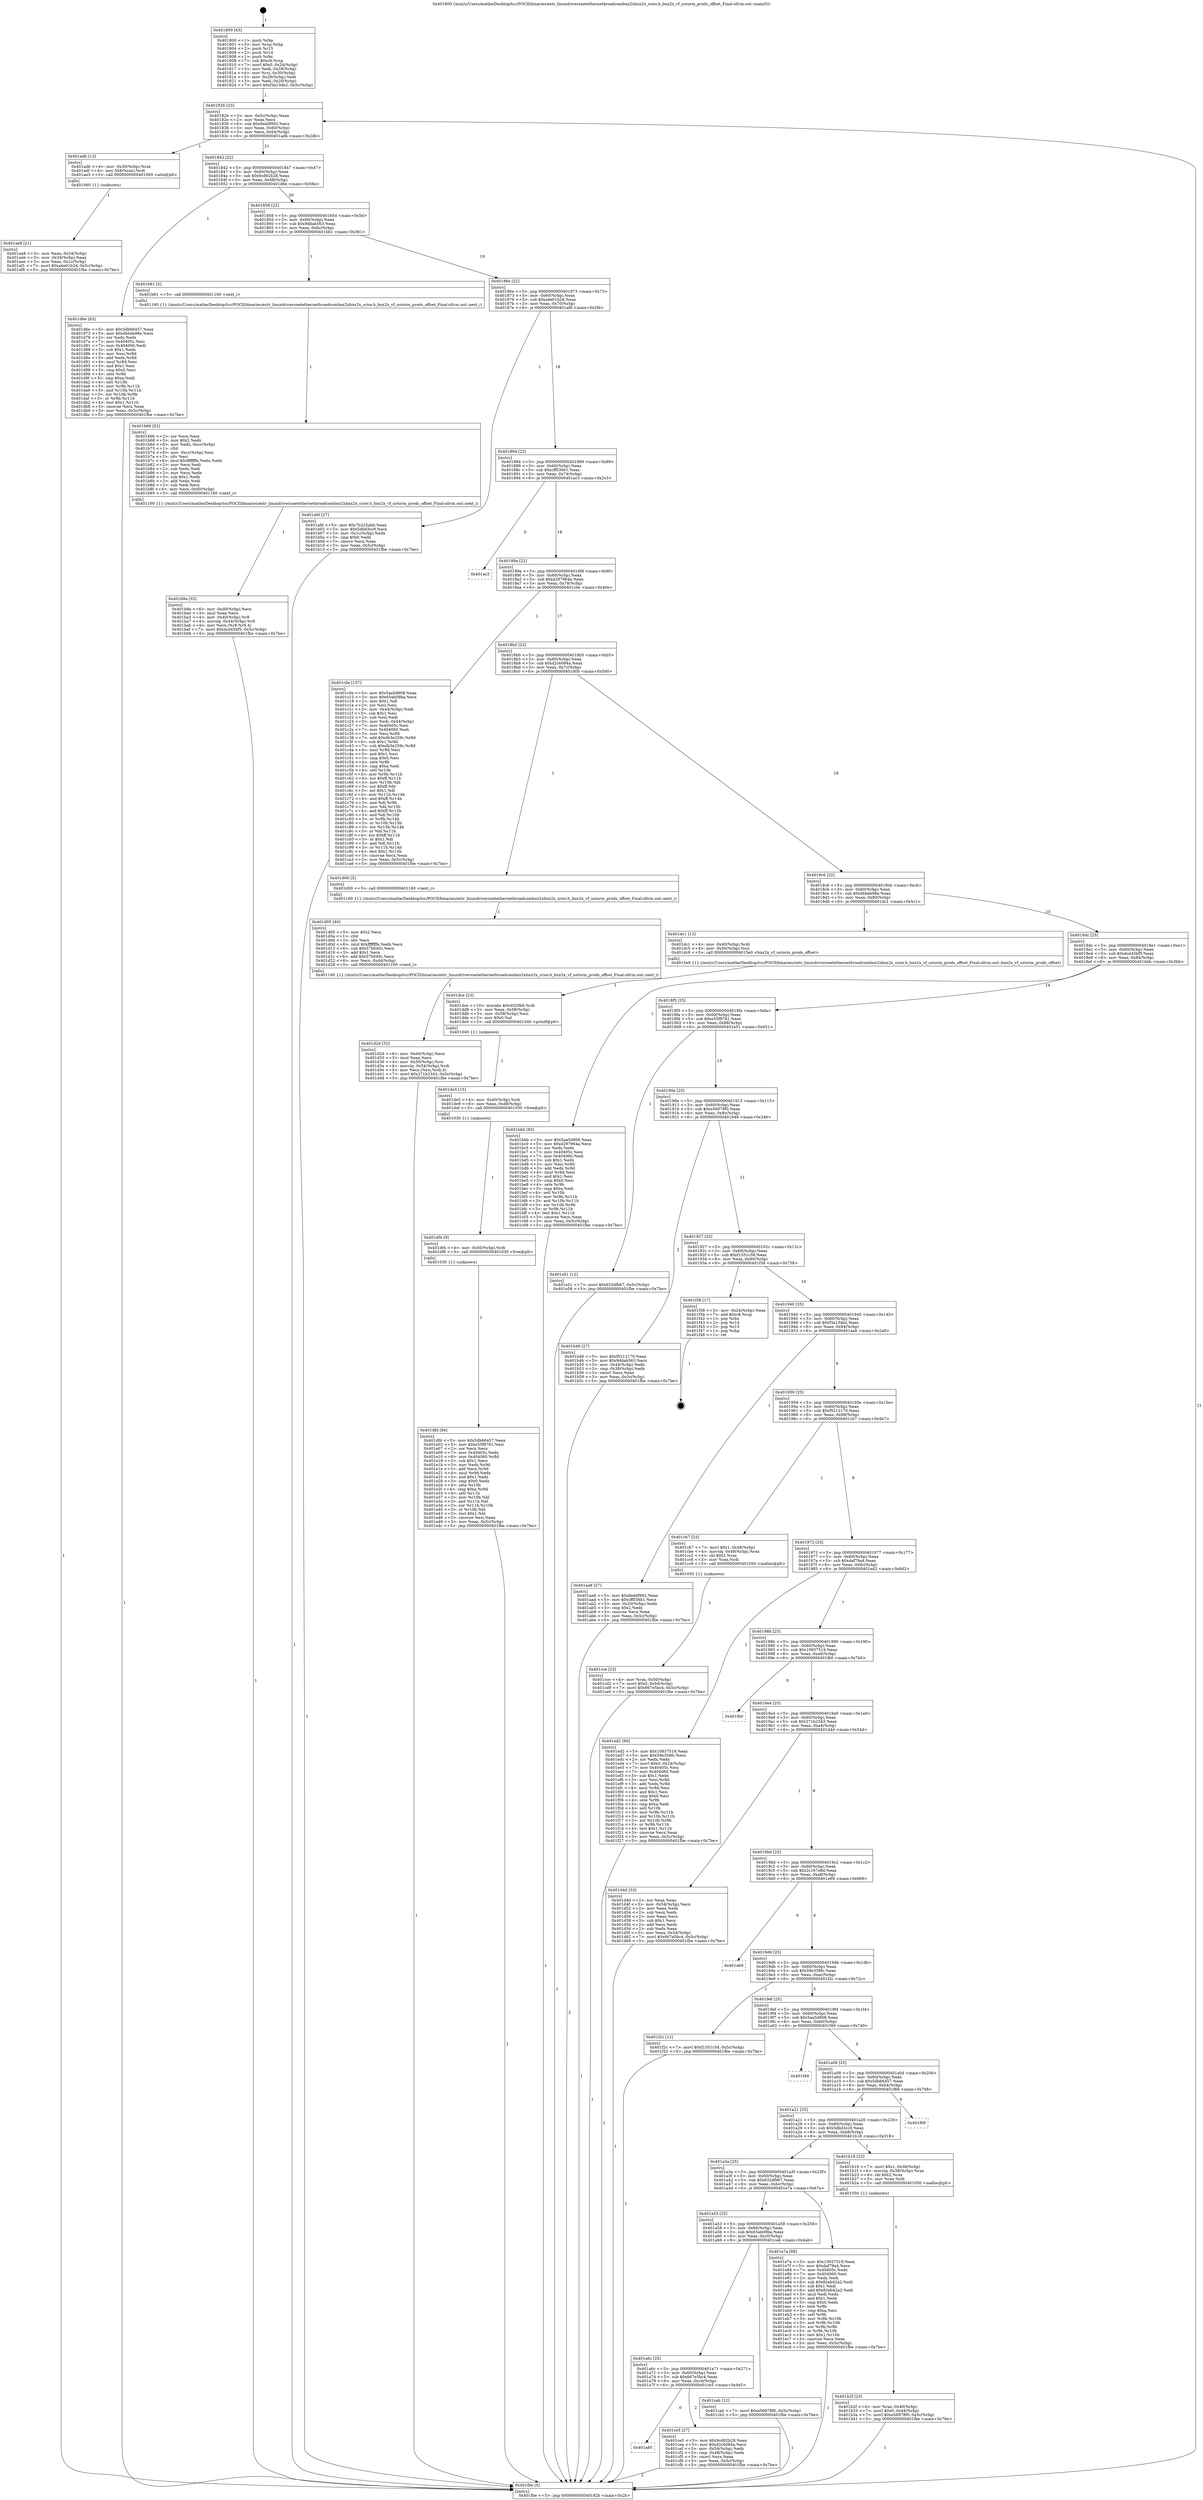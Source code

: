 digraph "0x401800" {
  label = "0x401800 (/mnt/c/Users/mathe/Desktop/tcc/POCII/binaries/extr_linuxdriversnetethernetbroadcombnx2xbnx2x_sriov.h_bnx2x_vf_ustorm_prods_offset_Final-ollvm.out::main(0))"
  labelloc = "t"
  node[shape=record]

  Entry [label="",width=0.3,height=0.3,shape=circle,fillcolor=black,style=filled]
  "0x40182b" [label="{
     0x40182b [23]\l
     | [instrs]\l
     &nbsp;&nbsp;0x40182b \<+3\>: mov -0x5c(%rbp),%eax\l
     &nbsp;&nbsp;0x40182e \<+2\>: mov %eax,%ecx\l
     &nbsp;&nbsp;0x401830 \<+6\>: sub $0x8eddf992,%ecx\l
     &nbsp;&nbsp;0x401836 \<+3\>: mov %eax,-0x60(%rbp)\l
     &nbsp;&nbsp;0x401839 \<+3\>: mov %ecx,-0x64(%rbp)\l
     &nbsp;&nbsp;0x40183c \<+6\>: je 0000000000401adb \<main+0x2db\>\l
  }"]
  "0x401adb" [label="{
     0x401adb [13]\l
     | [instrs]\l
     &nbsp;&nbsp;0x401adb \<+4\>: mov -0x30(%rbp),%rax\l
     &nbsp;&nbsp;0x401adf \<+4\>: mov 0x8(%rax),%rdi\l
     &nbsp;&nbsp;0x401ae3 \<+5\>: call 0000000000401060 \<atoi@plt\>\l
     | [calls]\l
     &nbsp;&nbsp;0x401060 \{1\} (unknown)\l
  }"]
  "0x401842" [label="{
     0x401842 [22]\l
     | [instrs]\l
     &nbsp;&nbsp;0x401842 \<+5\>: jmp 0000000000401847 \<main+0x47\>\l
     &nbsp;&nbsp;0x401847 \<+3\>: mov -0x60(%rbp),%eax\l
     &nbsp;&nbsp;0x40184a \<+5\>: sub $0x9cd92b28,%eax\l
     &nbsp;&nbsp;0x40184f \<+3\>: mov %eax,-0x68(%rbp)\l
     &nbsp;&nbsp;0x401852 \<+6\>: je 0000000000401d6e \<main+0x56e\>\l
  }"]
  Exit [label="",width=0.3,height=0.3,shape=circle,fillcolor=black,style=filled,peripheries=2]
  "0x401d6e" [label="{
     0x401d6e [83]\l
     | [instrs]\l
     &nbsp;&nbsp;0x401d6e \<+5\>: mov $0x5db66457,%eax\l
     &nbsp;&nbsp;0x401d73 \<+5\>: mov $0xdbbde98e,%ecx\l
     &nbsp;&nbsp;0x401d78 \<+2\>: xor %edx,%edx\l
     &nbsp;&nbsp;0x401d7a \<+7\>: mov 0x40405c,%esi\l
     &nbsp;&nbsp;0x401d81 \<+7\>: mov 0x404060,%edi\l
     &nbsp;&nbsp;0x401d88 \<+3\>: sub $0x1,%edx\l
     &nbsp;&nbsp;0x401d8b \<+3\>: mov %esi,%r8d\l
     &nbsp;&nbsp;0x401d8e \<+3\>: add %edx,%r8d\l
     &nbsp;&nbsp;0x401d91 \<+4\>: imul %r8d,%esi\l
     &nbsp;&nbsp;0x401d95 \<+3\>: and $0x1,%esi\l
     &nbsp;&nbsp;0x401d98 \<+3\>: cmp $0x0,%esi\l
     &nbsp;&nbsp;0x401d9b \<+4\>: sete %r9b\l
     &nbsp;&nbsp;0x401d9f \<+3\>: cmp $0xa,%edi\l
     &nbsp;&nbsp;0x401da2 \<+4\>: setl %r10b\l
     &nbsp;&nbsp;0x401da6 \<+3\>: mov %r9b,%r11b\l
     &nbsp;&nbsp;0x401da9 \<+3\>: and %r10b,%r11b\l
     &nbsp;&nbsp;0x401dac \<+3\>: xor %r10b,%r9b\l
     &nbsp;&nbsp;0x401daf \<+3\>: or %r9b,%r11b\l
     &nbsp;&nbsp;0x401db2 \<+4\>: test $0x1,%r11b\l
     &nbsp;&nbsp;0x401db6 \<+3\>: cmovne %ecx,%eax\l
     &nbsp;&nbsp;0x401db9 \<+3\>: mov %eax,-0x5c(%rbp)\l
     &nbsp;&nbsp;0x401dbc \<+5\>: jmp 0000000000401fbe \<main+0x7be\>\l
  }"]
  "0x401858" [label="{
     0x401858 [22]\l
     | [instrs]\l
     &nbsp;&nbsp;0x401858 \<+5\>: jmp 000000000040185d \<main+0x5d\>\l
     &nbsp;&nbsp;0x40185d \<+3\>: mov -0x60(%rbp),%eax\l
     &nbsp;&nbsp;0x401860 \<+5\>: sub $0x9ddab563,%eax\l
     &nbsp;&nbsp;0x401865 \<+3\>: mov %eax,-0x6c(%rbp)\l
     &nbsp;&nbsp;0x401868 \<+6\>: je 0000000000401b61 \<main+0x361\>\l
  }"]
  "0x401dfd" [label="{
     0x401dfd [84]\l
     | [instrs]\l
     &nbsp;&nbsp;0x401dfd \<+5\>: mov $0x5db66457,%eax\l
     &nbsp;&nbsp;0x401e02 \<+5\>: mov $0xe55f9761,%esi\l
     &nbsp;&nbsp;0x401e07 \<+2\>: xor %ecx,%ecx\l
     &nbsp;&nbsp;0x401e09 \<+7\>: mov 0x40405c,%edx\l
     &nbsp;&nbsp;0x401e10 \<+8\>: mov 0x404060,%r8d\l
     &nbsp;&nbsp;0x401e18 \<+3\>: sub $0x1,%ecx\l
     &nbsp;&nbsp;0x401e1b \<+3\>: mov %edx,%r9d\l
     &nbsp;&nbsp;0x401e1e \<+3\>: add %ecx,%r9d\l
     &nbsp;&nbsp;0x401e21 \<+4\>: imul %r9d,%edx\l
     &nbsp;&nbsp;0x401e25 \<+3\>: and $0x1,%edx\l
     &nbsp;&nbsp;0x401e28 \<+3\>: cmp $0x0,%edx\l
     &nbsp;&nbsp;0x401e2b \<+4\>: sete %r10b\l
     &nbsp;&nbsp;0x401e2f \<+4\>: cmp $0xa,%r8d\l
     &nbsp;&nbsp;0x401e33 \<+4\>: setl %r11b\l
     &nbsp;&nbsp;0x401e37 \<+3\>: mov %r10b,%bl\l
     &nbsp;&nbsp;0x401e3a \<+3\>: and %r11b,%bl\l
     &nbsp;&nbsp;0x401e3d \<+3\>: xor %r11b,%r10b\l
     &nbsp;&nbsp;0x401e40 \<+3\>: or %r10b,%bl\l
     &nbsp;&nbsp;0x401e43 \<+3\>: test $0x1,%bl\l
     &nbsp;&nbsp;0x401e46 \<+3\>: cmovne %esi,%eax\l
     &nbsp;&nbsp;0x401e49 \<+3\>: mov %eax,-0x5c(%rbp)\l
     &nbsp;&nbsp;0x401e4c \<+5\>: jmp 0000000000401fbe \<main+0x7be\>\l
  }"]
  "0x401b61" [label="{
     0x401b61 [5]\l
     | [instrs]\l
     &nbsp;&nbsp;0x401b61 \<+5\>: call 0000000000401160 \<next_i\>\l
     | [calls]\l
     &nbsp;&nbsp;0x401160 \{1\} (/mnt/c/Users/mathe/Desktop/tcc/POCII/binaries/extr_linuxdriversnetethernetbroadcombnx2xbnx2x_sriov.h_bnx2x_vf_ustorm_prods_offset_Final-ollvm.out::next_i)\l
  }"]
  "0x40186e" [label="{
     0x40186e [22]\l
     | [instrs]\l
     &nbsp;&nbsp;0x40186e \<+5\>: jmp 0000000000401873 \<main+0x73\>\l
     &nbsp;&nbsp;0x401873 \<+3\>: mov -0x60(%rbp),%eax\l
     &nbsp;&nbsp;0x401876 \<+5\>: sub $0xa4e01b2d,%eax\l
     &nbsp;&nbsp;0x40187b \<+3\>: mov %eax,-0x70(%rbp)\l
     &nbsp;&nbsp;0x40187e \<+6\>: je 0000000000401afd \<main+0x2fd\>\l
  }"]
  "0x401df4" [label="{
     0x401df4 [9]\l
     | [instrs]\l
     &nbsp;&nbsp;0x401df4 \<+4\>: mov -0x50(%rbp),%rdi\l
     &nbsp;&nbsp;0x401df8 \<+5\>: call 0000000000401030 \<free@plt\>\l
     | [calls]\l
     &nbsp;&nbsp;0x401030 \{1\} (unknown)\l
  }"]
  "0x401afd" [label="{
     0x401afd [27]\l
     | [instrs]\l
     &nbsp;&nbsp;0x401afd \<+5\>: mov $0x7b225abb,%eax\l
     &nbsp;&nbsp;0x401b02 \<+5\>: mov $0x5dbd3cc9,%ecx\l
     &nbsp;&nbsp;0x401b07 \<+3\>: mov -0x1c(%rbp),%edx\l
     &nbsp;&nbsp;0x401b0a \<+3\>: cmp $0x0,%edx\l
     &nbsp;&nbsp;0x401b0d \<+3\>: cmove %ecx,%eax\l
     &nbsp;&nbsp;0x401b10 \<+3\>: mov %eax,-0x5c(%rbp)\l
     &nbsp;&nbsp;0x401b13 \<+5\>: jmp 0000000000401fbe \<main+0x7be\>\l
  }"]
  "0x401884" [label="{
     0x401884 [22]\l
     | [instrs]\l
     &nbsp;&nbsp;0x401884 \<+5\>: jmp 0000000000401889 \<main+0x89\>\l
     &nbsp;&nbsp;0x401889 \<+3\>: mov -0x60(%rbp),%eax\l
     &nbsp;&nbsp;0x40188c \<+5\>: sub $0xcff536b1,%eax\l
     &nbsp;&nbsp;0x401891 \<+3\>: mov %eax,-0x74(%rbp)\l
     &nbsp;&nbsp;0x401894 \<+6\>: je 0000000000401ac3 \<main+0x2c3\>\l
  }"]
  "0x401de5" [label="{
     0x401de5 [15]\l
     | [instrs]\l
     &nbsp;&nbsp;0x401de5 \<+4\>: mov -0x40(%rbp),%rdi\l
     &nbsp;&nbsp;0x401de9 \<+6\>: mov %eax,-0xd8(%rbp)\l
     &nbsp;&nbsp;0x401def \<+5\>: call 0000000000401030 \<free@plt\>\l
     | [calls]\l
     &nbsp;&nbsp;0x401030 \{1\} (unknown)\l
  }"]
  "0x401ac3" [label="{
     0x401ac3\l
  }", style=dashed]
  "0x40189a" [label="{
     0x40189a [22]\l
     | [instrs]\l
     &nbsp;&nbsp;0x40189a \<+5\>: jmp 000000000040189f \<main+0x9f\>\l
     &nbsp;&nbsp;0x40189f \<+3\>: mov -0x60(%rbp),%eax\l
     &nbsp;&nbsp;0x4018a2 \<+5\>: sub $0xd297964a,%eax\l
     &nbsp;&nbsp;0x4018a7 \<+3\>: mov %eax,-0x78(%rbp)\l
     &nbsp;&nbsp;0x4018aa \<+6\>: je 0000000000401c0e \<main+0x40e\>\l
  }"]
  "0x401dce" [label="{
     0x401dce [23]\l
     | [instrs]\l
     &nbsp;&nbsp;0x401dce \<+10\>: movabs $0x4020b6,%rdi\l
     &nbsp;&nbsp;0x401dd8 \<+3\>: mov %eax,-0x58(%rbp)\l
     &nbsp;&nbsp;0x401ddb \<+3\>: mov -0x58(%rbp),%esi\l
     &nbsp;&nbsp;0x401dde \<+2\>: mov $0x0,%al\l
     &nbsp;&nbsp;0x401de0 \<+5\>: call 0000000000401040 \<printf@plt\>\l
     | [calls]\l
     &nbsp;&nbsp;0x401040 \{1\} (unknown)\l
  }"]
  "0x401c0e" [label="{
     0x401c0e [157]\l
     | [instrs]\l
     &nbsp;&nbsp;0x401c0e \<+5\>: mov $0x5aa5d908,%eax\l
     &nbsp;&nbsp;0x401c13 \<+5\>: mov $0x65ab09ba,%ecx\l
     &nbsp;&nbsp;0x401c18 \<+2\>: mov $0x1,%dl\l
     &nbsp;&nbsp;0x401c1a \<+2\>: xor %esi,%esi\l
     &nbsp;&nbsp;0x401c1c \<+3\>: mov -0x44(%rbp),%edi\l
     &nbsp;&nbsp;0x401c1f \<+3\>: sub $0x1,%esi\l
     &nbsp;&nbsp;0x401c22 \<+2\>: sub %esi,%edi\l
     &nbsp;&nbsp;0x401c24 \<+3\>: mov %edi,-0x44(%rbp)\l
     &nbsp;&nbsp;0x401c27 \<+7\>: mov 0x40405c,%esi\l
     &nbsp;&nbsp;0x401c2e \<+7\>: mov 0x404060,%edi\l
     &nbsp;&nbsp;0x401c35 \<+3\>: mov %esi,%r8d\l
     &nbsp;&nbsp;0x401c38 \<+7\>: add $0xdb3e259c,%r8d\l
     &nbsp;&nbsp;0x401c3f \<+4\>: sub $0x1,%r8d\l
     &nbsp;&nbsp;0x401c43 \<+7\>: sub $0xdb3e259c,%r8d\l
     &nbsp;&nbsp;0x401c4a \<+4\>: imul %r8d,%esi\l
     &nbsp;&nbsp;0x401c4e \<+3\>: and $0x1,%esi\l
     &nbsp;&nbsp;0x401c51 \<+3\>: cmp $0x0,%esi\l
     &nbsp;&nbsp;0x401c54 \<+4\>: sete %r9b\l
     &nbsp;&nbsp;0x401c58 \<+3\>: cmp $0xa,%edi\l
     &nbsp;&nbsp;0x401c5b \<+4\>: setl %r10b\l
     &nbsp;&nbsp;0x401c5f \<+3\>: mov %r9b,%r11b\l
     &nbsp;&nbsp;0x401c62 \<+4\>: xor $0xff,%r11b\l
     &nbsp;&nbsp;0x401c66 \<+3\>: mov %r10b,%bl\l
     &nbsp;&nbsp;0x401c69 \<+3\>: xor $0xff,%bl\l
     &nbsp;&nbsp;0x401c6c \<+3\>: xor $0x1,%dl\l
     &nbsp;&nbsp;0x401c6f \<+3\>: mov %r11b,%r14b\l
     &nbsp;&nbsp;0x401c72 \<+4\>: and $0xff,%r14b\l
     &nbsp;&nbsp;0x401c76 \<+3\>: and %dl,%r9b\l
     &nbsp;&nbsp;0x401c79 \<+3\>: mov %bl,%r15b\l
     &nbsp;&nbsp;0x401c7c \<+4\>: and $0xff,%r15b\l
     &nbsp;&nbsp;0x401c80 \<+3\>: and %dl,%r10b\l
     &nbsp;&nbsp;0x401c83 \<+3\>: or %r9b,%r14b\l
     &nbsp;&nbsp;0x401c86 \<+3\>: or %r10b,%r15b\l
     &nbsp;&nbsp;0x401c89 \<+3\>: xor %r15b,%r14b\l
     &nbsp;&nbsp;0x401c8c \<+3\>: or %bl,%r11b\l
     &nbsp;&nbsp;0x401c8f \<+4\>: xor $0xff,%r11b\l
     &nbsp;&nbsp;0x401c93 \<+3\>: or $0x1,%dl\l
     &nbsp;&nbsp;0x401c96 \<+3\>: and %dl,%r11b\l
     &nbsp;&nbsp;0x401c99 \<+3\>: or %r11b,%r14b\l
     &nbsp;&nbsp;0x401c9c \<+4\>: test $0x1,%r14b\l
     &nbsp;&nbsp;0x401ca0 \<+3\>: cmovne %ecx,%eax\l
     &nbsp;&nbsp;0x401ca3 \<+3\>: mov %eax,-0x5c(%rbp)\l
     &nbsp;&nbsp;0x401ca6 \<+5\>: jmp 0000000000401fbe \<main+0x7be\>\l
  }"]
  "0x4018b0" [label="{
     0x4018b0 [22]\l
     | [instrs]\l
     &nbsp;&nbsp;0x4018b0 \<+5\>: jmp 00000000004018b5 \<main+0xb5\>\l
     &nbsp;&nbsp;0x4018b5 \<+3\>: mov -0x60(%rbp),%eax\l
     &nbsp;&nbsp;0x4018b8 \<+5\>: sub $0xd2c6084a,%eax\l
     &nbsp;&nbsp;0x4018bd \<+3\>: mov %eax,-0x7c(%rbp)\l
     &nbsp;&nbsp;0x4018c0 \<+6\>: je 0000000000401d00 \<main+0x500\>\l
  }"]
  "0x401d2d" [label="{
     0x401d2d [32]\l
     | [instrs]\l
     &nbsp;&nbsp;0x401d2d \<+6\>: mov -0xd4(%rbp),%ecx\l
     &nbsp;&nbsp;0x401d33 \<+3\>: imul %eax,%ecx\l
     &nbsp;&nbsp;0x401d36 \<+4\>: mov -0x50(%rbp),%rsi\l
     &nbsp;&nbsp;0x401d3a \<+4\>: movslq -0x54(%rbp),%rdi\l
     &nbsp;&nbsp;0x401d3e \<+3\>: mov %ecx,(%rsi,%rdi,4)\l
     &nbsp;&nbsp;0x401d41 \<+7\>: movl $0x271b2343,-0x5c(%rbp)\l
     &nbsp;&nbsp;0x401d48 \<+5\>: jmp 0000000000401fbe \<main+0x7be\>\l
  }"]
  "0x401d00" [label="{
     0x401d00 [5]\l
     | [instrs]\l
     &nbsp;&nbsp;0x401d00 \<+5\>: call 0000000000401160 \<next_i\>\l
     | [calls]\l
     &nbsp;&nbsp;0x401160 \{1\} (/mnt/c/Users/mathe/Desktop/tcc/POCII/binaries/extr_linuxdriversnetethernetbroadcombnx2xbnx2x_sriov.h_bnx2x_vf_ustorm_prods_offset_Final-ollvm.out::next_i)\l
  }"]
  "0x4018c6" [label="{
     0x4018c6 [22]\l
     | [instrs]\l
     &nbsp;&nbsp;0x4018c6 \<+5\>: jmp 00000000004018cb \<main+0xcb\>\l
     &nbsp;&nbsp;0x4018cb \<+3\>: mov -0x60(%rbp),%eax\l
     &nbsp;&nbsp;0x4018ce \<+5\>: sub $0xdbbde98e,%eax\l
     &nbsp;&nbsp;0x4018d3 \<+3\>: mov %eax,-0x80(%rbp)\l
     &nbsp;&nbsp;0x4018d6 \<+6\>: je 0000000000401dc1 \<main+0x5c1\>\l
  }"]
  "0x401d05" [label="{
     0x401d05 [40]\l
     | [instrs]\l
     &nbsp;&nbsp;0x401d05 \<+5\>: mov $0x2,%ecx\l
     &nbsp;&nbsp;0x401d0a \<+1\>: cltd\l
     &nbsp;&nbsp;0x401d0b \<+2\>: idiv %ecx\l
     &nbsp;&nbsp;0x401d0d \<+6\>: imul $0xfffffffe,%edx,%ecx\l
     &nbsp;&nbsp;0x401d13 \<+6\>: sub $0x57b040c,%ecx\l
     &nbsp;&nbsp;0x401d19 \<+3\>: add $0x1,%ecx\l
     &nbsp;&nbsp;0x401d1c \<+6\>: add $0x57b040c,%ecx\l
     &nbsp;&nbsp;0x401d22 \<+6\>: mov %ecx,-0xd4(%rbp)\l
     &nbsp;&nbsp;0x401d28 \<+5\>: call 0000000000401160 \<next_i\>\l
     | [calls]\l
     &nbsp;&nbsp;0x401160 \{1\} (/mnt/c/Users/mathe/Desktop/tcc/POCII/binaries/extr_linuxdriversnetethernetbroadcombnx2xbnx2x_sriov.h_bnx2x_vf_ustorm_prods_offset_Final-ollvm.out::next_i)\l
  }"]
  "0x401dc1" [label="{
     0x401dc1 [13]\l
     | [instrs]\l
     &nbsp;&nbsp;0x401dc1 \<+4\>: mov -0x40(%rbp),%rdi\l
     &nbsp;&nbsp;0x401dc5 \<+4\>: mov -0x50(%rbp),%rsi\l
     &nbsp;&nbsp;0x401dc9 \<+5\>: call 00000000004015e0 \<bnx2x_vf_ustorm_prods_offset\>\l
     | [calls]\l
     &nbsp;&nbsp;0x4015e0 \{1\} (/mnt/c/Users/mathe/Desktop/tcc/POCII/binaries/extr_linuxdriversnetethernetbroadcombnx2xbnx2x_sriov.h_bnx2x_vf_ustorm_prods_offset_Final-ollvm.out::bnx2x_vf_ustorm_prods_offset)\l
  }"]
  "0x4018dc" [label="{
     0x4018dc [25]\l
     | [instrs]\l
     &nbsp;&nbsp;0x4018dc \<+5\>: jmp 00000000004018e1 \<main+0xe1\>\l
     &nbsp;&nbsp;0x4018e1 \<+3\>: mov -0x60(%rbp),%eax\l
     &nbsp;&nbsp;0x4018e4 \<+5\>: sub $0xdcd45bf5,%eax\l
     &nbsp;&nbsp;0x4018e9 \<+6\>: mov %eax,-0x84(%rbp)\l
     &nbsp;&nbsp;0x4018ef \<+6\>: je 0000000000401bbb \<main+0x3bb\>\l
  }"]
  "0x401a85" [label="{
     0x401a85\l
  }", style=dashed]
  "0x401bbb" [label="{
     0x401bbb [83]\l
     | [instrs]\l
     &nbsp;&nbsp;0x401bbb \<+5\>: mov $0x5aa5d908,%eax\l
     &nbsp;&nbsp;0x401bc0 \<+5\>: mov $0xd297964a,%ecx\l
     &nbsp;&nbsp;0x401bc5 \<+2\>: xor %edx,%edx\l
     &nbsp;&nbsp;0x401bc7 \<+7\>: mov 0x40405c,%esi\l
     &nbsp;&nbsp;0x401bce \<+7\>: mov 0x404060,%edi\l
     &nbsp;&nbsp;0x401bd5 \<+3\>: sub $0x1,%edx\l
     &nbsp;&nbsp;0x401bd8 \<+3\>: mov %esi,%r8d\l
     &nbsp;&nbsp;0x401bdb \<+3\>: add %edx,%r8d\l
     &nbsp;&nbsp;0x401bde \<+4\>: imul %r8d,%esi\l
     &nbsp;&nbsp;0x401be2 \<+3\>: and $0x1,%esi\l
     &nbsp;&nbsp;0x401be5 \<+3\>: cmp $0x0,%esi\l
     &nbsp;&nbsp;0x401be8 \<+4\>: sete %r9b\l
     &nbsp;&nbsp;0x401bec \<+3\>: cmp $0xa,%edi\l
     &nbsp;&nbsp;0x401bef \<+4\>: setl %r10b\l
     &nbsp;&nbsp;0x401bf3 \<+3\>: mov %r9b,%r11b\l
     &nbsp;&nbsp;0x401bf6 \<+3\>: and %r10b,%r11b\l
     &nbsp;&nbsp;0x401bf9 \<+3\>: xor %r10b,%r9b\l
     &nbsp;&nbsp;0x401bfc \<+3\>: or %r9b,%r11b\l
     &nbsp;&nbsp;0x401bff \<+4\>: test $0x1,%r11b\l
     &nbsp;&nbsp;0x401c03 \<+3\>: cmovne %ecx,%eax\l
     &nbsp;&nbsp;0x401c06 \<+3\>: mov %eax,-0x5c(%rbp)\l
     &nbsp;&nbsp;0x401c09 \<+5\>: jmp 0000000000401fbe \<main+0x7be\>\l
  }"]
  "0x4018f5" [label="{
     0x4018f5 [25]\l
     | [instrs]\l
     &nbsp;&nbsp;0x4018f5 \<+5\>: jmp 00000000004018fa \<main+0xfa\>\l
     &nbsp;&nbsp;0x4018fa \<+3\>: mov -0x60(%rbp),%eax\l
     &nbsp;&nbsp;0x4018fd \<+5\>: sub $0xe55f9761,%eax\l
     &nbsp;&nbsp;0x401902 \<+6\>: mov %eax,-0x88(%rbp)\l
     &nbsp;&nbsp;0x401908 \<+6\>: je 0000000000401e51 \<main+0x651\>\l
  }"]
  "0x401ce5" [label="{
     0x401ce5 [27]\l
     | [instrs]\l
     &nbsp;&nbsp;0x401ce5 \<+5\>: mov $0x9cd92b28,%eax\l
     &nbsp;&nbsp;0x401cea \<+5\>: mov $0xd2c6084a,%ecx\l
     &nbsp;&nbsp;0x401cef \<+3\>: mov -0x54(%rbp),%edx\l
     &nbsp;&nbsp;0x401cf2 \<+3\>: cmp -0x48(%rbp),%edx\l
     &nbsp;&nbsp;0x401cf5 \<+3\>: cmovl %ecx,%eax\l
     &nbsp;&nbsp;0x401cf8 \<+3\>: mov %eax,-0x5c(%rbp)\l
     &nbsp;&nbsp;0x401cfb \<+5\>: jmp 0000000000401fbe \<main+0x7be\>\l
  }"]
  "0x401e51" [label="{
     0x401e51 [12]\l
     | [instrs]\l
     &nbsp;&nbsp;0x401e51 \<+7\>: movl $0x632dfb67,-0x5c(%rbp)\l
     &nbsp;&nbsp;0x401e58 \<+5\>: jmp 0000000000401fbe \<main+0x7be\>\l
  }"]
  "0x40190e" [label="{
     0x40190e [25]\l
     | [instrs]\l
     &nbsp;&nbsp;0x40190e \<+5\>: jmp 0000000000401913 \<main+0x113\>\l
     &nbsp;&nbsp;0x401913 \<+3\>: mov -0x60(%rbp),%eax\l
     &nbsp;&nbsp;0x401916 \<+5\>: sub $0xe56978f0,%eax\l
     &nbsp;&nbsp;0x40191b \<+6\>: mov %eax,-0x8c(%rbp)\l
     &nbsp;&nbsp;0x401921 \<+6\>: je 0000000000401b46 \<main+0x346\>\l
  }"]
  "0x401cce" [label="{
     0x401cce [23]\l
     | [instrs]\l
     &nbsp;&nbsp;0x401cce \<+4\>: mov %rax,-0x50(%rbp)\l
     &nbsp;&nbsp;0x401cd2 \<+7\>: movl $0x0,-0x54(%rbp)\l
     &nbsp;&nbsp;0x401cd9 \<+7\>: movl $0x667e5bc4,-0x5c(%rbp)\l
     &nbsp;&nbsp;0x401ce0 \<+5\>: jmp 0000000000401fbe \<main+0x7be\>\l
  }"]
  "0x401b46" [label="{
     0x401b46 [27]\l
     | [instrs]\l
     &nbsp;&nbsp;0x401b46 \<+5\>: mov $0xf5212170,%eax\l
     &nbsp;&nbsp;0x401b4b \<+5\>: mov $0x9ddab563,%ecx\l
     &nbsp;&nbsp;0x401b50 \<+3\>: mov -0x44(%rbp),%edx\l
     &nbsp;&nbsp;0x401b53 \<+3\>: cmp -0x38(%rbp),%edx\l
     &nbsp;&nbsp;0x401b56 \<+3\>: cmovl %ecx,%eax\l
     &nbsp;&nbsp;0x401b59 \<+3\>: mov %eax,-0x5c(%rbp)\l
     &nbsp;&nbsp;0x401b5c \<+5\>: jmp 0000000000401fbe \<main+0x7be\>\l
  }"]
  "0x401927" [label="{
     0x401927 [25]\l
     | [instrs]\l
     &nbsp;&nbsp;0x401927 \<+5\>: jmp 000000000040192c \<main+0x12c\>\l
     &nbsp;&nbsp;0x40192c \<+3\>: mov -0x60(%rbp),%eax\l
     &nbsp;&nbsp;0x40192f \<+5\>: sub $0xf1551c58,%eax\l
     &nbsp;&nbsp;0x401934 \<+6\>: mov %eax,-0x90(%rbp)\l
     &nbsp;&nbsp;0x40193a \<+6\>: je 0000000000401f38 \<main+0x738\>\l
  }"]
  "0x401a6c" [label="{
     0x401a6c [25]\l
     | [instrs]\l
     &nbsp;&nbsp;0x401a6c \<+5\>: jmp 0000000000401a71 \<main+0x271\>\l
     &nbsp;&nbsp;0x401a71 \<+3\>: mov -0x60(%rbp),%eax\l
     &nbsp;&nbsp;0x401a74 \<+5\>: sub $0x667e5bc4,%eax\l
     &nbsp;&nbsp;0x401a79 \<+6\>: mov %eax,-0xc4(%rbp)\l
     &nbsp;&nbsp;0x401a7f \<+6\>: je 0000000000401ce5 \<main+0x4e5\>\l
  }"]
  "0x401f38" [label="{
     0x401f38 [17]\l
     | [instrs]\l
     &nbsp;&nbsp;0x401f38 \<+3\>: mov -0x24(%rbp),%eax\l
     &nbsp;&nbsp;0x401f3b \<+7\>: add $0xc8,%rsp\l
     &nbsp;&nbsp;0x401f42 \<+1\>: pop %rbx\l
     &nbsp;&nbsp;0x401f43 \<+2\>: pop %r14\l
     &nbsp;&nbsp;0x401f45 \<+2\>: pop %r15\l
     &nbsp;&nbsp;0x401f47 \<+1\>: pop %rbp\l
     &nbsp;&nbsp;0x401f48 \<+1\>: ret\l
  }"]
  "0x401940" [label="{
     0x401940 [25]\l
     | [instrs]\l
     &nbsp;&nbsp;0x401940 \<+5\>: jmp 0000000000401945 \<main+0x145\>\l
     &nbsp;&nbsp;0x401945 \<+3\>: mov -0x60(%rbp),%eax\l
     &nbsp;&nbsp;0x401948 \<+5\>: sub $0xf3a13de2,%eax\l
     &nbsp;&nbsp;0x40194d \<+6\>: mov %eax,-0x94(%rbp)\l
     &nbsp;&nbsp;0x401953 \<+6\>: je 0000000000401aa8 \<main+0x2a8\>\l
  }"]
  "0x401cab" [label="{
     0x401cab [12]\l
     | [instrs]\l
     &nbsp;&nbsp;0x401cab \<+7\>: movl $0xe56978f0,-0x5c(%rbp)\l
     &nbsp;&nbsp;0x401cb2 \<+5\>: jmp 0000000000401fbe \<main+0x7be\>\l
  }"]
  "0x401aa8" [label="{
     0x401aa8 [27]\l
     | [instrs]\l
     &nbsp;&nbsp;0x401aa8 \<+5\>: mov $0x8eddf992,%eax\l
     &nbsp;&nbsp;0x401aad \<+5\>: mov $0xcff536b1,%ecx\l
     &nbsp;&nbsp;0x401ab2 \<+3\>: mov -0x20(%rbp),%edx\l
     &nbsp;&nbsp;0x401ab5 \<+3\>: cmp $0x2,%edx\l
     &nbsp;&nbsp;0x401ab8 \<+3\>: cmovne %ecx,%eax\l
     &nbsp;&nbsp;0x401abb \<+3\>: mov %eax,-0x5c(%rbp)\l
     &nbsp;&nbsp;0x401abe \<+5\>: jmp 0000000000401fbe \<main+0x7be\>\l
  }"]
  "0x401959" [label="{
     0x401959 [25]\l
     | [instrs]\l
     &nbsp;&nbsp;0x401959 \<+5\>: jmp 000000000040195e \<main+0x15e\>\l
     &nbsp;&nbsp;0x40195e \<+3\>: mov -0x60(%rbp),%eax\l
     &nbsp;&nbsp;0x401961 \<+5\>: sub $0xf5212170,%eax\l
     &nbsp;&nbsp;0x401966 \<+6\>: mov %eax,-0x98(%rbp)\l
     &nbsp;&nbsp;0x40196c \<+6\>: je 0000000000401cb7 \<main+0x4b7\>\l
  }"]
  "0x401fbe" [label="{
     0x401fbe [5]\l
     | [instrs]\l
     &nbsp;&nbsp;0x401fbe \<+5\>: jmp 000000000040182b \<main+0x2b\>\l
  }"]
  "0x401800" [label="{
     0x401800 [43]\l
     | [instrs]\l
     &nbsp;&nbsp;0x401800 \<+1\>: push %rbp\l
     &nbsp;&nbsp;0x401801 \<+3\>: mov %rsp,%rbp\l
     &nbsp;&nbsp;0x401804 \<+2\>: push %r15\l
     &nbsp;&nbsp;0x401806 \<+2\>: push %r14\l
     &nbsp;&nbsp;0x401808 \<+1\>: push %rbx\l
     &nbsp;&nbsp;0x401809 \<+7\>: sub $0xc8,%rsp\l
     &nbsp;&nbsp;0x401810 \<+7\>: movl $0x0,-0x24(%rbp)\l
     &nbsp;&nbsp;0x401817 \<+3\>: mov %edi,-0x28(%rbp)\l
     &nbsp;&nbsp;0x40181a \<+4\>: mov %rsi,-0x30(%rbp)\l
     &nbsp;&nbsp;0x40181e \<+3\>: mov -0x28(%rbp),%edi\l
     &nbsp;&nbsp;0x401821 \<+3\>: mov %edi,-0x20(%rbp)\l
     &nbsp;&nbsp;0x401824 \<+7\>: movl $0xf3a13de2,-0x5c(%rbp)\l
  }"]
  "0x401ae8" [label="{
     0x401ae8 [21]\l
     | [instrs]\l
     &nbsp;&nbsp;0x401ae8 \<+3\>: mov %eax,-0x34(%rbp)\l
     &nbsp;&nbsp;0x401aeb \<+3\>: mov -0x34(%rbp),%eax\l
     &nbsp;&nbsp;0x401aee \<+3\>: mov %eax,-0x1c(%rbp)\l
     &nbsp;&nbsp;0x401af1 \<+7\>: movl $0xa4e01b2d,-0x5c(%rbp)\l
     &nbsp;&nbsp;0x401af8 \<+5\>: jmp 0000000000401fbe \<main+0x7be\>\l
  }"]
  "0x401a53" [label="{
     0x401a53 [25]\l
     | [instrs]\l
     &nbsp;&nbsp;0x401a53 \<+5\>: jmp 0000000000401a58 \<main+0x258\>\l
     &nbsp;&nbsp;0x401a58 \<+3\>: mov -0x60(%rbp),%eax\l
     &nbsp;&nbsp;0x401a5b \<+5\>: sub $0x65ab09ba,%eax\l
     &nbsp;&nbsp;0x401a60 \<+6\>: mov %eax,-0xc0(%rbp)\l
     &nbsp;&nbsp;0x401a66 \<+6\>: je 0000000000401cab \<main+0x4ab\>\l
  }"]
  "0x401cb7" [label="{
     0x401cb7 [23]\l
     | [instrs]\l
     &nbsp;&nbsp;0x401cb7 \<+7\>: movl $0x1,-0x48(%rbp)\l
     &nbsp;&nbsp;0x401cbe \<+4\>: movslq -0x48(%rbp),%rax\l
     &nbsp;&nbsp;0x401cc2 \<+4\>: shl $0x2,%rax\l
     &nbsp;&nbsp;0x401cc6 \<+3\>: mov %rax,%rdi\l
     &nbsp;&nbsp;0x401cc9 \<+5\>: call 0000000000401050 \<malloc@plt\>\l
     | [calls]\l
     &nbsp;&nbsp;0x401050 \{1\} (unknown)\l
  }"]
  "0x401972" [label="{
     0x401972 [25]\l
     | [instrs]\l
     &nbsp;&nbsp;0x401972 \<+5\>: jmp 0000000000401977 \<main+0x177\>\l
     &nbsp;&nbsp;0x401977 \<+3\>: mov -0x60(%rbp),%eax\l
     &nbsp;&nbsp;0x40197a \<+5\>: sub $0xdaf79a4,%eax\l
     &nbsp;&nbsp;0x40197f \<+6\>: mov %eax,-0x9c(%rbp)\l
     &nbsp;&nbsp;0x401985 \<+6\>: je 0000000000401ed2 \<main+0x6d2\>\l
  }"]
  "0x401e7a" [label="{
     0x401e7a [88]\l
     | [instrs]\l
     &nbsp;&nbsp;0x401e7a \<+5\>: mov $0x10937519,%eax\l
     &nbsp;&nbsp;0x401e7f \<+5\>: mov $0xdaf79a4,%ecx\l
     &nbsp;&nbsp;0x401e84 \<+7\>: mov 0x40405c,%edx\l
     &nbsp;&nbsp;0x401e8b \<+7\>: mov 0x404060,%esi\l
     &nbsp;&nbsp;0x401e92 \<+2\>: mov %edx,%edi\l
     &nbsp;&nbsp;0x401e94 \<+6\>: sub $0x82eb42a2,%edi\l
     &nbsp;&nbsp;0x401e9a \<+3\>: sub $0x1,%edi\l
     &nbsp;&nbsp;0x401e9d \<+6\>: add $0x82eb42a2,%edi\l
     &nbsp;&nbsp;0x401ea3 \<+3\>: imul %edi,%edx\l
     &nbsp;&nbsp;0x401ea6 \<+3\>: and $0x1,%edx\l
     &nbsp;&nbsp;0x401ea9 \<+3\>: cmp $0x0,%edx\l
     &nbsp;&nbsp;0x401eac \<+4\>: sete %r8b\l
     &nbsp;&nbsp;0x401eb0 \<+3\>: cmp $0xa,%esi\l
     &nbsp;&nbsp;0x401eb3 \<+4\>: setl %r9b\l
     &nbsp;&nbsp;0x401eb7 \<+3\>: mov %r8b,%r10b\l
     &nbsp;&nbsp;0x401eba \<+3\>: and %r9b,%r10b\l
     &nbsp;&nbsp;0x401ebd \<+3\>: xor %r9b,%r8b\l
     &nbsp;&nbsp;0x401ec0 \<+3\>: or %r8b,%r10b\l
     &nbsp;&nbsp;0x401ec3 \<+4\>: test $0x1,%r10b\l
     &nbsp;&nbsp;0x401ec7 \<+3\>: cmovne %ecx,%eax\l
     &nbsp;&nbsp;0x401eca \<+3\>: mov %eax,-0x5c(%rbp)\l
     &nbsp;&nbsp;0x401ecd \<+5\>: jmp 0000000000401fbe \<main+0x7be\>\l
  }"]
  "0x401ed2" [label="{
     0x401ed2 [90]\l
     | [instrs]\l
     &nbsp;&nbsp;0x401ed2 \<+5\>: mov $0x10937519,%eax\l
     &nbsp;&nbsp;0x401ed7 \<+5\>: mov $0x59e358fc,%ecx\l
     &nbsp;&nbsp;0x401edc \<+2\>: xor %edx,%edx\l
     &nbsp;&nbsp;0x401ede \<+7\>: movl $0x0,-0x24(%rbp)\l
     &nbsp;&nbsp;0x401ee5 \<+7\>: mov 0x40405c,%esi\l
     &nbsp;&nbsp;0x401eec \<+7\>: mov 0x404060,%edi\l
     &nbsp;&nbsp;0x401ef3 \<+3\>: sub $0x1,%edx\l
     &nbsp;&nbsp;0x401ef6 \<+3\>: mov %esi,%r8d\l
     &nbsp;&nbsp;0x401ef9 \<+3\>: add %edx,%r8d\l
     &nbsp;&nbsp;0x401efc \<+4\>: imul %r8d,%esi\l
     &nbsp;&nbsp;0x401f00 \<+3\>: and $0x1,%esi\l
     &nbsp;&nbsp;0x401f03 \<+3\>: cmp $0x0,%esi\l
     &nbsp;&nbsp;0x401f06 \<+4\>: sete %r9b\l
     &nbsp;&nbsp;0x401f0a \<+3\>: cmp $0xa,%edi\l
     &nbsp;&nbsp;0x401f0d \<+4\>: setl %r10b\l
     &nbsp;&nbsp;0x401f11 \<+3\>: mov %r9b,%r11b\l
     &nbsp;&nbsp;0x401f14 \<+3\>: and %r10b,%r11b\l
     &nbsp;&nbsp;0x401f17 \<+3\>: xor %r10b,%r9b\l
     &nbsp;&nbsp;0x401f1a \<+3\>: or %r9b,%r11b\l
     &nbsp;&nbsp;0x401f1d \<+4\>: test $0x1,%r11b\l
     &nbsp;&nbsp;0x401f21 \<+3\>: cmovne %ecx,%eax\l
     &nbsp;&nbsp;0x401f24 \<+3\>: mov %eax,-0x5c(%rbp)\l
     &nbsp;&nbsp;0x401f27 \<+5\>: jmp 0000000000401fbe \<main+0x7be\>\l
  }"]
  "0x40198b" [label="{
     0x40198b [25]\l
     | [instrs]\l
     &nbsp;&nbsp;0x40198b \<+5\>: jmp 0000000000401990 \<main+0x190\>\l
     &nbsp;&nbsp;0x401990 \<+3\>: mov -0x60(%rbp),%eax\l
     &nbsp;&nbsp;0x401993 \<+5\>: sub $0x10937519,%eax\l
     &nbsp;&nbsp;0x401998 \<+6\>: mov %eax,-0xa0(%rbp)\l
     &nbsp;&nbsp;0x40199e \<+6\>: je 0000000000401fb0 \<main+0x7b0\>\l
  }"]
  "0x401b9a" [label="{
     0x401b9a [33]\l
     | [instrs]\l
     &nbsp;&nbsp;0x401b9a \<+6\>: mov -0xd0(%rbp),%ecx\l
     &nbsp;&nbsp;0x401ba0 \<+3\>: imul %eax,%ecx\l
     &nbsp;&nbsp;0x401ba3 \<+4\>: mov -0x40(%rbp),%r8\l
     &nbsp;&nbsp;0x401ba7 \<+4\>: movslq -0x44(%rbp),%r9\l
     &nbsp;&nbsp;0x401bab \<+4\>: mov %ecx,(%r8,%r9,4)\l
     &nbsp;&nbsp;0x401baf \<+7\>: movl $0xdcd45bf5,-0x5c(%rbp)\l
     &nbsp;&nbsp;0x401bb6 \<+5\>: jmp 0000000000401fbe \<main+0x7be\>\l
  }"]
  "0x401fb0" [label="{
     0x401fb0\l
  }", style=dashed]
  "0x4019a4" [label="{
     0x4019a4 [25]\l
     | [instrs]\l
     &nbsp;&nbsp;0x4019a4 \<+5\>: jmp 00000000004019a9 \<main+0x1a9\>\l
     &nbsp;&nbsp;0x4019a9 \<+3\>: mov -0x60(%rbp),%eax\l
     &nbsp;&nbsp;0x4019ac \<+5\>: sub $0x271b2343,%eax\l
     &nbsp;&nbsp;0x4019b1 \<+6\>: mov %eax,-0xa4(%rbp)\l
     &nbsp;&nbsp;0x4019b7 \<+6\>: je 0000000000401d4d \<main+0x54d\>\l
  }"]
  "0x401b66" [label="{
     0x401b66 [52]\l
     | [instrs]\l
     &nbsp;&nbsp;0x401b66 \<+2\>: xor %ecx,%ecx\l
     &nbsp;&nbsp;0x401b68 \<+5\>: mov $0x2,%edx\l
     &nbsp;&nbsp;0x401b6d \<+6\>: mov %edx,-0xcc(%rbp)\l
     &nbsp;&nbsp;0x401b73 \<+1\>: cltd\l
     &nbsp;&nbsp;0x401b74 \<+6\>: mov -0xcc(%rbp),%esi\l
     &nbsp;&nbsp;0x401b7a \<+2\>: idiv %esi\l
     &nbsp;&nbsp;0x401b7c \<+6\>: imul $0xfffffffe,%edx,%edx\l
     &nbsp;&nbsp;0x401b82 \<+2\>: mov %ecx,%edi\l
     &nbsp;&nbsp;0x401b84 \<+2\>: sub %edx,%edi\l
     &nbsp;&nbsp;0x401b86 \<+2\>: mov %ecx,%edx\l
     &nbsp;&nbsp;0x401b88 \<+3\>: sub $0x1,%edx\l
     &nbsp;&nbsp;0x401b8b \<+2\>: add %edx,%edi\l
     &nbsp;&nbsp;0x401b8d \<+2\>: sub %edi,%ecx\l
     &nbsp;&nbsp;0x401b8f \<+6\>: mov %ecx,-0xd0(%rbp)\l
     &nbsp;&nbsp;0x401b95 \<+5\>: call 0000000000401160 \<next_i\>\l
     | [calls]\l
     &nbsp;&nbsp;0x401160 \{1\} (/mnt/c/Users/mathe/Desktop/tcc/POCII/binaries/extr_linuxdriversnetethernetbroadcombnx2xbnx2x_sriov.h_bnx2x_vf_ustorm_prods_offset_Final-ollvm.out::next_i)\l
  }"]
  "0x401d4d" [label="{
     0x401d4d [33]\l
     | [instrs]\l
     &nbsp;&nbsp;0x401d4d \<+2\>: xor %eax,%eax\l
     &nbsp;&nbsp;0x401d4f \<+3\>: mov -0x54(%rbp),%ecx\l
     &nbsp;&nbsp;0x401d52 \<+2\>: mov %eax,%edx\l
     &nbsp;&nbsp;0x401d54 \<+2\>: sub %ecx,%edx\l
     &nbsp;&nbsp;0x401d56 \<+2\>: mov %eax,%ecx\l
     &nbsp;&nbsp;0x401d58 \<+3\>: sub $0x1,%ecx\l
     &nbsp;&nbsp;0x401d5b \<+2\>: add %ecx,%edx\l
     &nbsp;&nbsp;0x401d5d \<+2\>: sub %edx,%eax\l
     &nbsp;&nbsp;0x401d5f \<+3\>: mov %eax,-0x54(%rbp)\l
     &nbsp;&nbsp;0x401d62 \<+7\>: movl $0x667e5bc4,-0x5c(%rbp)\l
     &nbsp;&nbsp;0x401d69 \<+5\>: jmp 0000000000401fbe \<main+0x7be\>\l
  }"]
  "0x4019bd" [label="{
     0x4019bd [25]\l
     | [instrs]\l
     &nbsp;&nbsp;0x4019bd \<+5\>: jmp 00000000004019c2 \<main+0x1c2\>\l
     &nbsp;&nbsp;0x4019c2 \<+3\>: mov -0x60(%rbp),%eax\l
     &nbsp;&nbsp;0x4019c5 \<+5\>: sub $0x2c167e8d,%eax\l
     &nbsp;&nbsp;0x4019ca \<+6\>: mov %eax,-0xa8(%rbp)\l
     &nbsp;&nbsp;0x4019d0 \<+6\>: je 0000000000401e69 \<main+0x669\>\l
  }"]
  "0x401b2f" [label="{
     0x401b2f [23]\l
     | [instrs]\l
     &nbsp;&nbsp;0x401b2f \<+4\>: mov %rax,-0x40(%rbp)\l
     &nbsp;&nbsp;0x401b33 \<+7\>: movl $0x0,-0x44(%rbp)\l
     &nbsp;&nbsp;0x401b3a \<+7\>: movl $0xe56978f0,-0x5c(%rbp)\l
     &nbsp;&nbsp;0x401b41 \<+5\>: jmp 0000000000401fbe \<main+0x7be\>\l
  }"]
  "0x401e69" [label="{
     0x401e69\l
  }", style=dashed]
  "0x4019d6" [label="{
     0x4019d6 [25]\l
     | [instrs]\l
     &nbsp;&nbsp;0x4019d6 \<+5\>: jmp 00000000004019db \<main+0x1db\>\l
     &nbsp;&nbsp;0x4019db \<+3\>: mov -0x60(%rbp),%eax\l
     &nbsp;&nbsp;0x4019de \<+5\>: sub $0x59e358fc,%eax\l
     &nbsp;&nbsp;0x4019e3 \<+6\>: mov %eax,-0xac(%rbp)\l
     &nbsp;&nbsp;0x4019e9 \<+6\>: je 0000000000401f2c \<main+0x72c\>\l
  }"]
  "0x401a3a" [label="{
     0x401a3a [25]\l
     | [instrs]\l
     &nbsp;&nbsp;0x401a3a \<+5\>: jmp 0000000000401a3f \<main+0x23f\>\l
     &nbsp;&nbsp;0x401a3f \<+3\>: mov -0x60(%rbp),%eax\l
     &nbsp;&nbsp;0x401a42 \<+5\>: sub $0x632dfb67,%eax\l
     &nbsp;&nbsp;0x401a47 \<+6\>: mov %eax,-0xbc(%rbp)\l
     &nbsp;&nbsp;0x401a4d \<+6\>: je 0000000000401e7a \<main+0x67a\>\l
  }"]
  "0x401f2c" [label="{
     0x401f2c [12]\l
     | [instrs]\l
     &nbsp;&nbsp;0x401f2c \<+7\>: movl $0xf1551c58,-0x5c(%rbp)\l
     &nbsp;&nbsp;0x401f33 \<+5\>: jmp 0000000000401fbe \<main+0x7be\>\l
  }"]
  "0x4019ef" [label="{
     0x4019ef [25]\l
     | [instrs]\l
     &nbsp;&nbsp;0x4019ef \<+5\>: jmp 00000000004019f4 \<main+0x1f4\>\l
     &nbsp;&nbsp;0x4019f4 \<+3\>: mov -0x60(%rbp),%eax\l
     &nbsp;&nbsp;0x4019f7 \<+5\>: sub $0x5aa5d908,%eax\l
     &nbsp;&nbsp;0x4019fc \<+6\>: mov %eax,-0xb0(%rbp)\l
     &nbsp;&nbsp;0x401a02 \<+6\>: je 0000000000401f49 \<main+0x749\>\l
  }"]
  "0x401b18" [label="{
     0x401b18 [23]\l
     | [instrs]\l
     &nbsp;&nbsp;0x401b18 \<+7\>: movl $0x1,-0x38(%rbp)\l
     &nbsp;&nbsp;0x401b1f \<+4\>: movslq -0x38(%rbp),%rax\l
     &nbsp;&nbsp;0x401b23 \<+4\>: shl $0x2,%rax\l
     &nbsp;&nbsp;0x401b27 \<+3\>: mov %rax,%rdi\l
     &nbsp;&nbsp;0x401b2a \<+5\>: call 0000000000401050 \<malloc@plt\>\l
     | [calls]\l
     &nbsp;&nbsp;0x401050 \{1\} (unknown)\l
  }"]
  "0x401f49" [label="{
     0x401f49\l
  }", style=dashed]
  "0x401a08" [label="{
     0x401a08 [25]\l
     | [instrs]\l
     &nbsp;&nbsp;0x401a08 \<+5\>: jmp 0000000000401a0d \<main+0x20d\>\l
     &nbsp;&nbsp;0x401a0d \<+3\>: mov -0x60(%rbp),%eax\l
     &nbsp;&nbsp;0x401a10 \<+5\>: sub $0x5db66457,%eax\l
     &nbsp;&nbsp;0x401a15 \<+6\>: mov %eax,-0xb4(%rbp)\l
     &nbsp;&nbsp;0x401a1b \<+6\>: je 0000000000401f68 \<main+0x768\>\l
  }"]
  "0x401a21" [label="{
     0x401a21 [25]\l
     | [instrs]\l
     &nbsp;&nbsp;0x401a21 \<+5\>: jmp 0000000000401a26 \<main+0x226\>\l
     &nbsp;&nbsp;0x401a26 \<+3\>: mov -0x60(%rbp),%eax\l
     &nbsp;&nbsp;0x401a29 \<+5\>: sub $0x5dbd3cc9,%eax\l
     &nbsp;&nbsp;0x401a2e \<+6\>: mov %eax,-0xb8(%rbp)\l
     &nbsp;&nbsp;0x401a34 \<+6\>: je 0000000000401b18 \<main+0x318\>\l
  }"]
  "0x401f68" [label="{
     0x401f68\l
  }", style=dashed]
  Entry -> "0x401800" [label=" 1"]
  "0x40182b" -> "0x401adb" [label=" 1"]
  "0x40182b" -> "0x401842" [label=" 21"]
  "0x401f38" -> Exit [label=" 1"]
  "0x401842" -> "0x401d6e" [label=" 1"]
  "0x401842" -> "0x401858" [label=" 20"]
  "0x401f2c" -> "0x401fbe" [label=" 1"]
  "0x401858" -> "0x401b61" [label=" 1"]
  "0x401858" -> "0x40186e" [label=" 19"]
  "0x401ed2" -> "0x401fbe" [label=" 1"]
  "0x40186e" -> "0x401afd" [label=" 1"]
  "0x40186e" -> "0x401884" [label=" 18"]
  "0x401e7a" -> "0x401fbe" [label=" 1"]
  "0x401884" -> "0x401ac3" [label=" 0"]
  "0x401884" -> "0x40189a" [label=" 18"]
  "0x401e51" -> "0x401fbe" [label=" 1"]
  "0x40189a" -> "0x401c0e" [label=" 1"]
  "0x40189a" -> "0x4018b0" [label=" 17"]
  "0x401dfd" -> "0x401fbe" [label=" 1"]
  "0x4018b0" -> "0x401d00" [label=" 1"]
  "0x4018b0" -> "0x4018c6" [label=" 16"]
  "0x401df4" -> "0x401dfd" [label=" 1"]
  "0x4018c6" -> "0x401dc1" [label=" 1"]
  "0x4018c6" -> "0x4018dc" [label=" 15"]
  "0x401de5" -> "0x401df4" [label=" 1"]
  "0x4018dc" -> "0x401bbb" [label=" 1"]
  "0x4018dc" -> "0x4018f5" [label=" 14"]
  "0x401dce" -> "0x401de5" [label=" 1"]
  "0x4018f5" -> "0x401e51" [label=" 1"]
  "0x4018f5" -> "0x40190e" [label=" 13"]
  "0x401dc1" -> "0x401dce" [label=" 1"]
  "0x40190e" -> "0x401b46" [label=" 2"]
  "0x40190e" -> "0x401927" [label=" 11"]
  "0x401d4d" -> "0x401fbe" [label=" 1"]
  "0x401927" -> "0x401f38" [label=" 1"]
  "0x401927" -> "0x401940" [label=" 10"]
  "0x401d2d" -> "0x401fbe" [label=" 1"]
  "0x401940" -> "0x401aa8" [label=" 1"]
  "0x401940" -> "0x401959" [label=" 9"]
  "0x401aa8" -> "0x401fbe" [label=" 1"]
  "0x401800" -> "0x40182b" [label=" 1"]
  "0x401fbe" -> "0x40182b" [label=" 21"]
  "0x401adb" -> "0x401ae8" [label=" 1"]
  "0x401ae8" -> "0x401fbe" [label=" 1"]
  "0x401afd" -> "0x401fbe" [label=" 1"]
  "0x401d05" -> "0x401d2d" [label=" 1"]
  "0x401959" -> "0x401cb7" [label=" 1"]
  "0x401959" -> "0x401972" [label=" 8"]
  "0x401ce5" -> "0x401fbe" [label=" 2"]
  "0x401972" -> "0x401ed2" [label=" 1"]
  "0x401972" -> "0x40198b" [label=" 7"]
  "0x401a6c" -> "0x401a85" [label=" 0"]
  "0x40198b" -> "0x401fb0" [label=" 0"]
  "0x40198b" -> "0x4019a4" [label=" 7"]
  "0x401d6e" -> "0x401fbe" [label=" 1"]
  "0x4019a4" -> "0x401d4d" [label=" 1"]
  "0x4019a4" -> "0x4019bd" [label=" 6"]
  "0x401cce" -> "0x401fbe" [label=" 1"]
  "0x4019bd" -> "0x401e69" [label=" 0"]
  "0x4019bd" -> "0x4019d6" [label=" 6"]
  "0x401cb7" -> "0x401cce" [label=" 1"]
  "0x4019d6" -> "0x401f2c" [label=" 1"]
  "0x4019d6" -> "0x4019ef" [label=" 5"]
  "0x401cab" -> "0x401fbe" [label=" 1"]
  "0x4019ef" -> "0x401f49" [label=" 0"]
  "0x4019ef" -> "0x401a08" [label=" 5"]
  "0x401a53" -> "0x401a6c" [label=" 2"]
  "0x401a08" -> "0x401f68" [label=" 0"]
  "0x401a08" -> "0x401a21" [label=" 5"]
  "0x401a53" -> "0x401cab" [label=" 1"]
  "0x401a21" -> "0x401b18" [label=" 1"]
  "0x401a21" -> "0x401a3a" [label=" 4"]
  "0x401b18" -> "0x401b2f" [label=" 1"]
  "0x401b2f" -> "0x401fbe" [label=" 1"]
  "0x401b46" -> "0x401fbe" [label=" 2"]
  "0x401b61" -> "0x401b66" [label=" 1"]
  "0x401b66" -> "0x401b9a" [label=" 1"]
  "0x401b9a" -> "0x401fbe" [label=" 1"]
  "0x401bbb" -> "0x401fbe" [label=" 1"]
  "0x401c0e" -> "0x401fbe" [label=" 1"]
  "0x401a6c" -> "0x401ce5" [label=" 2"]
  "0x401a3a" -> "0x401e7a" [label=" 1"]
  "0x401a3a" -> "0x401a53" [label=" 3"]
  "0x401d00" -> "0x401d05" [label=" 1"]
}
